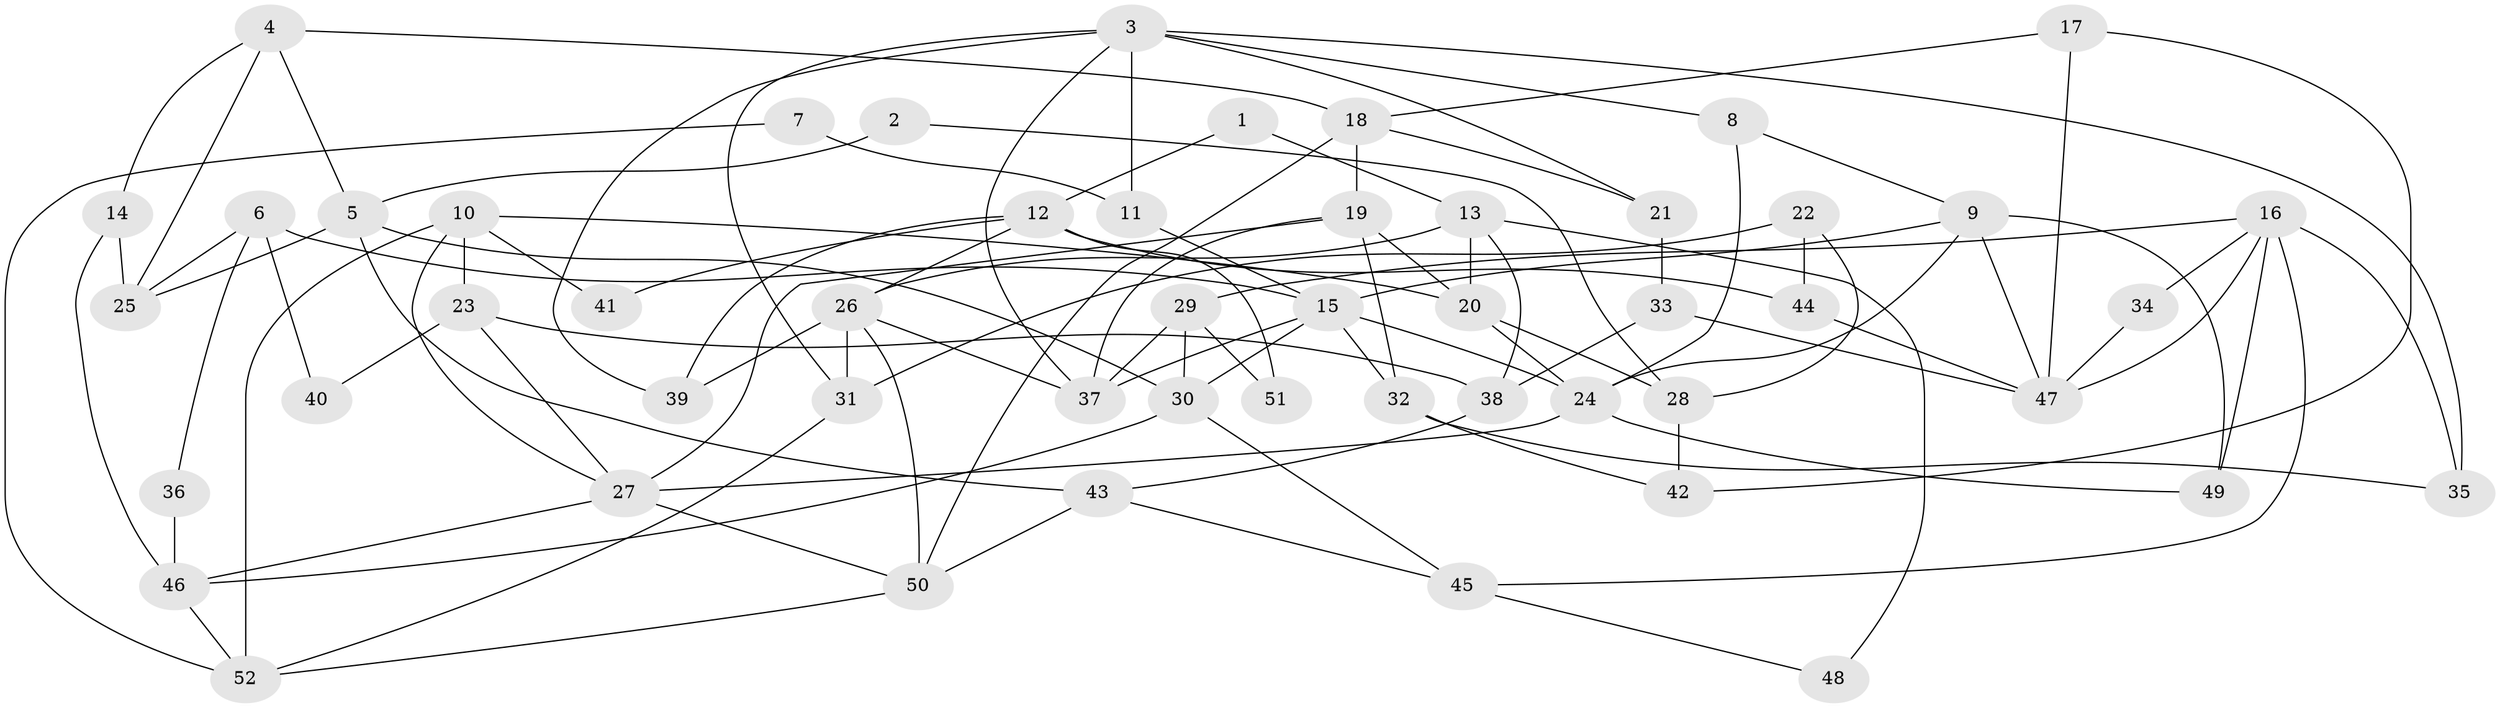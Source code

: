 // coarse degree distribution, {5: 0.23333333333333334, 4: 0.23333333333333334, 9: 0.06666666666666667, 6: 0.06666666666666667, 7: 0.13333333333333333, 3: 0.1, 10: 0.03333333333333333, 8: 0.03333333333333333, 2: 0.1}
// Generated by graph-tools (version 1.1) at 2025/42/03/06/25 10:42:00]
// undirected, 52 vertices, 104 edges
graph export_dot {
graph [start="1"]
  node [color=gray90,style=filled];
  1;
  2;
  3;
  4;
  5;
  6;
  7;
  8;
  9;
  10;
  11;
  12;
  13;
  14;
  15;
  16;
  17;
  18;
  19;
  20;
  21;
  22;
  23;
  24;
  25;
  26;
  27;
  28;
  29;
  30;
  31;
  32;
  33;
  34;
  35;
  36;
  37;
  38;
  39;
  40;
  41;
  42;
  43;
  44;
  45;
  46;
  47;
  48;
  49;
  50;
  51;
  52;
  1 -- 13;
  1 -- 12;
  2 -- 5;
  2 -- 28;
  3 -- 8;
  3 -- 37;
  3 -- 11;
  3 -- 21;
  3 -- 31;
  3 -- 35;
  3 -- 39;
  4 -- 18;
  4 -- 14;
  4 -- 5;
  4 -- 25;
  5 -- 30;
  5 -- 25;
  5 -- 43;
  6 -- 15;
  6 -- 25;
  6 -- 36;
  6 -- 40;
  7 -- 52;
  7 -- 11;
  8 -- 24;
  8 -- 9;
  9 -- 15;
  9 -- 24;
  9 -- 47;
  9 -- 49;
  10 -- 27;
  10 -- 20;
  10 -- 23;
  10 -- 41;
  10 -- 52;
  11 -- 15;
  12 -- 26;
  12 -- 39;
  12 -- 41;
  12 -- 44;
  12 -- 51;
  13 -- 20;
  13 -- 38;
  13 -- 26;
  13 -- 48;
  14 -- 25;
  14 -- 46;
  15 -- 32;
  15 -- 24;
  15 -- 30;
  15 -- 37;
  16 -- 29;
  16 -- 45;
  16 -- 34;
  16 -- 35;
  16 -- 47;
  16 -- 49;
  17 -- 18;
  17 -- 47;
  17 -- 42;
  18 -- 50;
  18 -- 19;
  18 -- 21;
  19 -- 37;
  19 -- 32;
  19 -- 20;
  19 -- 27;
  20 -- 24;
  20 -- 28;
  21 -- 33;
  22 -- 44;
  22 -- 31;
  22 -- 28;
  23 -- 38;
  23 -- 27;
  23 -- 40;
  24 -- 27;
  24 -- 49;
  26 -- 50;
  26 -- 31;
  26 -- 37;
  26 -- 39;
  27 -- 46;
  27 -- 50;
  28 -- 42;
  29 -- 30;
  29 -- 37;
  29 -- 51;
  30 -- 46;
  30 -- 45;
  31 -- 52;
  32 -- 42;
  32 -- 35;
  33 -- 47;
  33 -- 38;
  34 -- 47;
  36 -- 46;
  38 -- 43;
  43 -- 50;
  43 -- 45;
  44 -- 47;
  45 -- 48;
  46 -- 52;
  50 -- 52;
}
